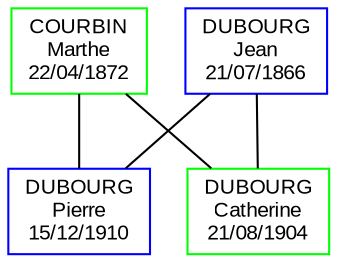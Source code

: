 digraph {
rankdir = "BT";

node [shape = box, fontname = "Arial", fontsize = 10];
122 [label = "DUBOURG\nPierre\n15/12/1910", color = blue];
9 [label = "DUBOURG\nCatherine\n21/08/1904", color = green];
19 [label = "COURBIN\nMarthe\n22/04/1872", color = green];
18 [label = "DUBOURG\nJean\n21/07/1866", color = blue];

edge [arrowhead = jc0, color = "#000000"];
122 -> 18;
122 -> 19;
9 -> 18;
9 -> 19;
}
